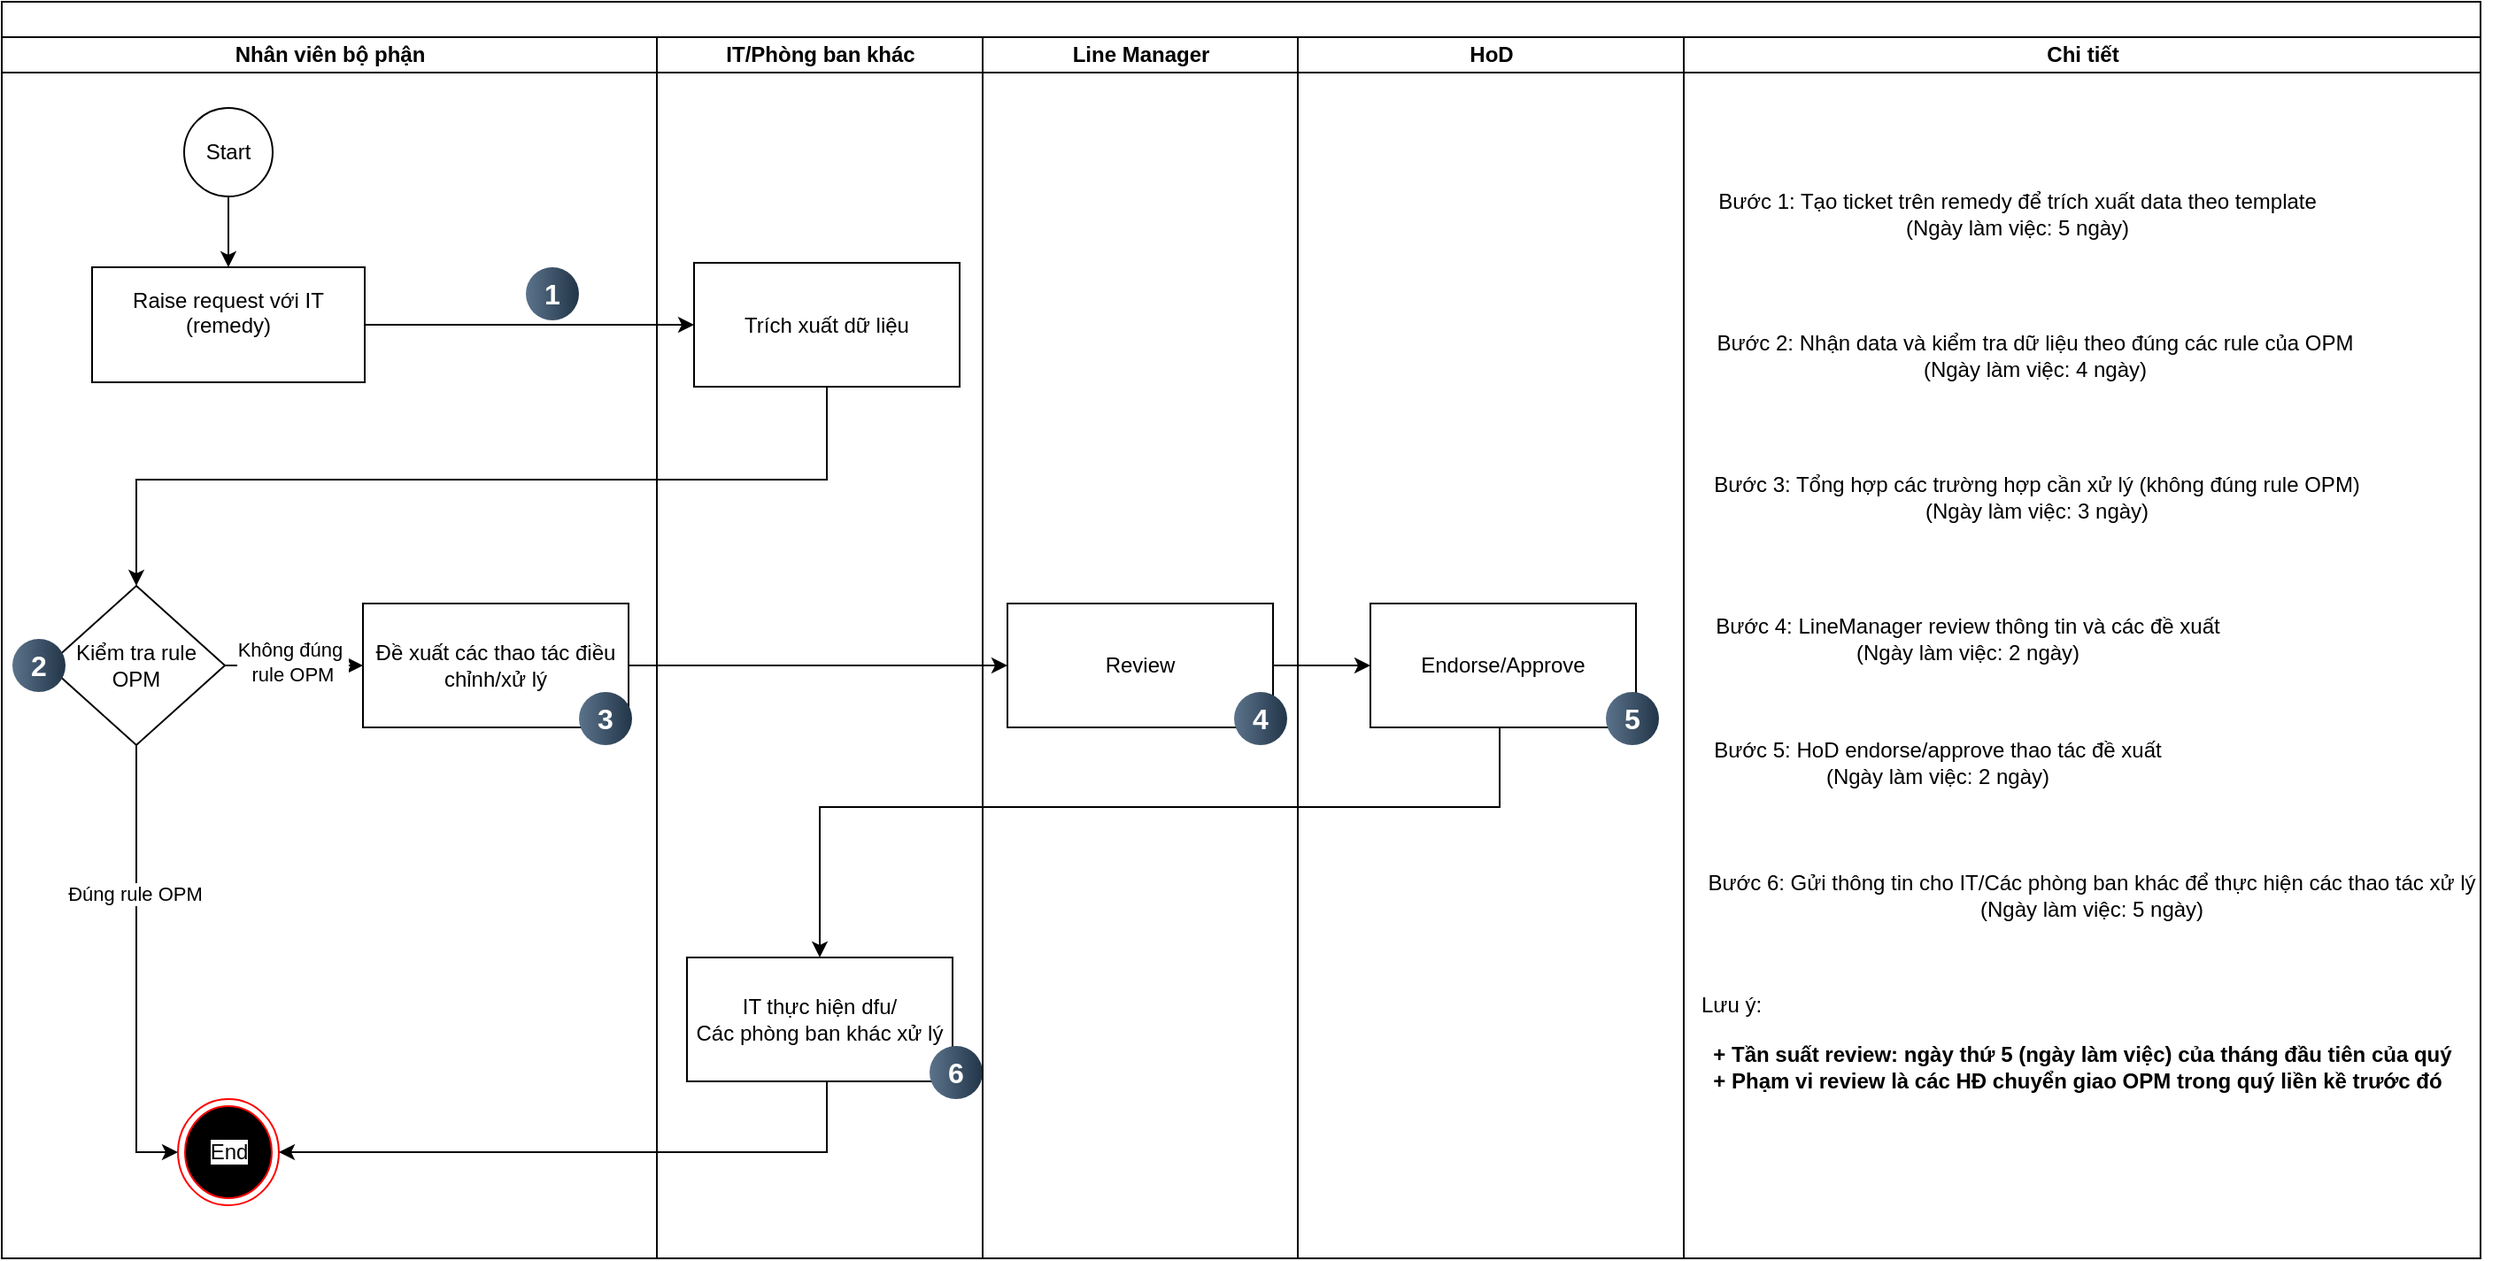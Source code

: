<mxfile version="25.0.3">
  <diagram name="Trang-1" id="QhD96t90_DY993_v4mdY">
    <mxGraphModel dx="1518" dy="665" grid="1" gridSize="10" guides="1" tooltips="1" connect="1" arrows="1" fold="1" page="1" pageScale="1" pageWidth="827" pageHeight="1169" math="0" shadow="0">
      <root>
        <mxCell id="0" />
        <mxCell id="1" parent="0" />
        <mxCell id="mr53FbRQkBS4EaLJWwcR-5" value="" style="swimlane;childLayout=stackLayout;resizeParent=1;resizeParentMax=0;startSize=20;html=1;" vertex="1" parent="1">
          <mxGeometry x="54.0" y="60" width="1400" height="710" as="geometry" />
        </mxCell>
        <mxCell id="mr53FbRQkBS4EaLJWwcR-6" value="Nhân viên bộ phận" style="swimlane;startSize=20;html=1;" vertex="1" parent="mr53FbRQkBS4EaLJWwcR-5">
          <mxGeometry y="20" width="370" height="690" as="geometry" />
        </mxCell>
        <mxCell id="mr53FbRQkBS4EaLJWwcR-15" value="" style="edgeStyle=orthogonalEdgeStyle;rounded=0;orthogonalLoop=1;jettySize=auto;html=1;" edge="1" parent="mr53FbRQkBS4EaLJWwcR-6" source="mr53FbRQkBS4EaLJWwcR-1" target="mr53FbRQkBS4EaLJWwcR-2">
          <mxGeometry relative="1" as="geometry" />
        </mxCell>
        <mxCell id="mr53FbRQkBS4EaLJWwcR-1" value="Start" style="ellipse;whiteSpace=wrap;html=1;aspect=fixed;" vertex="1" parent="mr53FbRQkBS4EaLJWwcR-6">
          <mxGeometry x="103" y="40" width="50" height="50" as="geometry" />
        </mxCell>
        <mxCell id="mr53FbRQkBS4EaLJWwcR-2" value="Raise request với IT (remedy)&lt;div&gt;&lt;br&gt;&lt;/div&gt;" style="rounded=0;whiteSpace=wrap;html=1;" vertex="1" parent="mr53FbRQkBS4EaLJWwcR-6">
          <mxGeometry x="51" y="130" width="154" height="65" as="geometry" />
        </mxCell>
        <mxCell id="mr53FbRQkBS4EaLJWwcR-35" value="" style="edgeStyle=orthogonalEdgeStyle;rounded=0;orthogonalLoop=1;jettySize=auto;html=1;" edge="1" parent="mr53FbRQkBS4EaLJWwcR-6" source="mr53FbRQkBS4EaLJWwcR-3" target="mr53FbRQkBS4EaLJWwcR-23">
          <mxGeometry relative="1" as="geometry">
            <Array as="points">
              <mxPoint x="76" y="630" />
            </Array>
          </mxGeometry>
        </mxCell>
        <mxCell id="mr53FbRQkBS4EaLJWwcR-40" value="Đúng rule OPM" style="edgeLabel;html=1;align=center;verticalAlign=middle;resizable=0;points=[];" vertex="1" connectable="0" parent="mr53FbRQkBS4EaLJWwcR-35">
          <mxGeometry x="-0.336" y="-1" relative="1" as="geometry">
            <mxPoint as="offset" />
          </mxGeometry>
        </mxCell>
        <mxCell id="mr53FbRQkBS4EaLJWwcR-3" value="Kiểm tra rule OPM" style="rhombus;whiteSpace=wrap;html=1;" vertex="1" parent="mr53FbRQkBS4EaLJWwcR-6">
          <mxGeometry x="26" y="310" width="100" height="90" as="geometry" />
        </mxCell>
        <mxCell id="mr53FbRQkBS4EaLJWwcR-23" value="&lt;span style=&quot;background-color: rgb(255, 255, 255);&quot;&gt;End&lt;/span&gt;" style="ellipse;html=1;shape=endState;fillColor=#000000;strokeColor=#ff0000;" vertex="1" parent="mr53FbRQkBS4EaLJWwcR-6">
          <mxGeometry x="99.5" y="600" width="57" height="60" as="geometry" />
        </mxCell>
        <mxCell id="mr53FbRQkBS4EaLJWwcR-84" value="2" style="ellipse;whiteSpace=wrap;html=1;aspect=fixed;rotation=0;gradientColor=#223548;strokeColor=none;gradientDirection=east;fillColor=#5b738b;rounded=0;pointerEvents=0;fontFamily=Helvetica;fontSize=16;fontColor=#FFFFFF;spacingTop=4;spacingBottom=4;spacingLeft=4;spacingRight=4;points=[];fontStyle=1" vertex="1" parent="mr53FbRQkBS4EaLJWwcR-6">
          <mxGeometry x="6.0" y="340" width="30" height="30" as="geometry" />
        </mxCell>
        <mxCell id="mr53FbRQkBS4EaLJWwcR-42" value="1" style="ellipse;whiteSpace=wrap;html=1;aspect=fixed;rotation=0;gradientColor=#223548;strokeColor=none;gradientDirection=east;fillColor=#5b738b;rounded=0;pointerEvents=0;fontFamily=Helvetica;fontSize=16;fontColor=#FFFFFF;spacingTop=4;spacingBottom=4;spacingLeft=4;spacingRight=4;points=[];fontStyle=1" vertex="1" parent="mr53FbRQkBS4EaLJWwcR-6">
          <mxGeometry x="296" y="130" width="30" height="30" as="geometry" />
        </mxCell>
        <mxCell id="mr53FbRQkBS4EaLJWwcR-36" value="Đề xuất các thao tác điều chỉnh/xử lý" style="rounded=0;whiteSpace=wrap;html=1;" vertex="1" parent="mr53FbRQkBS4EaLJWwcR-6">
          <mxGeometry x="204" y="320" width="150" height="70" as="geometry" />
        </mxCell>
        <mxCell id="mr53FbRQkBS4EaLJWwcR-37" style="edgeStyle=orthogonalEdgeStyle;rounded=0;orthogonalLoop=1;jettySize=auto;html=1;entryX=0;entryY=0.5;entryDx=0;entryDy=0;" edge="1" parent="mr53FbRQkBS4EaLJWwcR-6" source="mr53FbRQkBS4EaLJWwcR-3" target="mr53FbRQkBS4EaLJWwcR-36">
          <mxGeometry relative="1" as="geometry" />
        </mxCell>
        <mxCell id="mr53FbRQkBS4EaLJWwcR-38" value="NO" style="edgeLabel;html=1;align=center;verticalAlign=middle;resizable=0;points=[];" vertex="1" connectable="0" parent="mr53FbRQkBS4EaLJWwcR-37">
          <mxGeometry x="-0.057" y="-1" relative="1" as="geometry">
            <mxPoint as="offset" />
          </mxGeometry>
        </mxCell>
        <mxCell id="mr53FbRQkBS4EaLJWwcR-41" value="Không đúng&amp;nbsp;&lt;div&gt;rule OPM&lt;/div&gt;" style="edgeLabel;html=1;align=center;verticalAlign=middle;resizable=0;points=[];" vertex="1" connectable="0" parent="mr53FbRQkBS4EaLJWwcR-37">
          <mxGeometry x="-0.035" y="2" relative="1" as="geometry">
            <mxPoint as="offset" />
          </mxGeometry>
        </mxCell>
        <mxCell id="mr53FbRQkBS4EaLJWwcR-83" value="3" style="ellipse;whiteSpace=wrap;html=1;aspect=fixed;rotation=0;gradientColor=#223548;strokeColor=none;gradientDirection=east;fillColor=#5b738b;rounded=0;pointerEvents=0;fontFamily=Helvetica;fontSize=16;fontColor=#FFFFFF;spacingTop=4;spacingBottom=4;spacingLeft=4;spacingRight=4;points=[];fontStyle=1" vertex="1" parent="mr53FbRQkBS4EaLJWwcR-6">
          <mxGeometry x="326" y="370" width="30" height="30" as="geometry" />
        </mxCell>
        <mxCell id="mr53FbRQkBS4EaLJWwcR-7" value="IT/Phòng ban khác" style="swimlane;startSize=20;html=1;" vertex="1" parent="mr53FbRQkBS4EaLJWwcR-5">
          <mxGeometry x="370" y="20" width="184" height="690" as="geometry" />
        </mxCell>
        <mxCell id="mr53FbRQkBS4EaLJWwcR-9" value="&lt;div&gt;Trích xuất dữ liệu&lt;/div&gt;" style="rounded=0;whiteSpace=wrap;html=1;" vertex="1" parent="mr53FbRQkBS4EaLJWwcR-7">
          <mxGeometry x="21" y="127.5" width="150" height="70" as="geometry" />
        </mxCell>
        <mxCell id="mr53FbRQkBS4EaLJWwcR-14" value="&lt;div&gt;IT thực hiện dfu/&lt;/div&gt;&lt;div&gt;Các phòng ban khác xử lý&lt;/div&gt;" style="rounded=0;whiteSpace=wrap;html=1;" vertex="1" parent="mr53FbRQkBS4EaLJWwcR-7">
          <mxGeometry x="17" y="520" width="150" height="70" as="geometry" />
        </mxCell>
        <mxCell id="mr53FbRQkBS4EaLJWwcR-79" value="6" style="ellipse;whiteSpace=wrap;html=1;aspect=fixed;rotation=0;gradientColor=#223548;strokeColor=none;gradientDirection=east;fillColor=#5b738b;rounded=0;pointerEvents=0;fontFamily=Helvetica;fontSize=16;fontColor=#FFFFFF;spacingTop=4;spacingBottom=4;spacingLeft=4;spacingRight=4;points=[];fontStyle=1" vertex="1" parent="mr53FbRQkBS4EaLJWwcR-7">
          <mxGeometry x="154" y="570" width="30" height="30" as="geometry" />
        </mxCell>
        <mxCell id="mr53FbRQkBS4EaLJWwcR-8" value="Line Manager" style="swimlane;startSize=20;html=1;" vertex="1" parent="mr53FbRQkBS4EaLJWwcR-5">
          <mxGeometry x="554" y="20" width="178" height="690" as="geometry" />
        </mxCell>
        <mxCell id="mr53FbRQkBS4EaLJWwcR-10" value="&lt;div&gt;Review&lt;/div&gt;" style="rounded=0;whiteSpace=wrap;html=1;" vertex="1" parent="mr53FbRQkBS4EaLJWwcR-8">
          <mxGeometry x="14" y="320" width="150" height="70" as="geometry" />
        </mxCell>
        <mxCell id="mr53FbRQkBS4EaLJWwcR-82" value="4" style="ellipse;whiteSpace=wrap;html=1;aspect=fixed;rotation=0;gradientColor=#223548;strokeColor=none;gradientDirection=east;fillColor=#5b738b;rounded=0;pointerEvents=0;fontFamily=Helvetica;fontSize=16;fontColor=#FFFFFF;spacingTop=4;spacingBottom=4;spacingLeft=4;spacingRight=4;points=[];fontStyle=1" vertex="1" parent="mr53FbRQkBS4EaLJWwcR-8">
          <mxGeometry x="142" y="370" width="30" height="30" as="geometry" />
        </mxCell>
        <mxCell id="mr53FbRQkBS4EaLJWwcR-11" value="HoD" style="swimlane;startSize=20;html=1;" vertex="1" parent="mr53FbRQkBS4EaLJWwcR-5">
          <mxGeometry x="732" y="20" width="218" height="690" as="geometry" />
        </mxCell>
        <mxCell id="mr53FbRQkBS4EaLJWwcR-12" value="&lt;div&gt;Endorse/Approve&lt;/div&gt;" style="rounded=0;whiteSpace=wrap;html=1;" vertex="1" parent="mr53FbRQkBS4EaLJWwcR-11">
          <mxGeometry x="41" y="320" width="150" height="70" as="geometry" />
        </mxCell>
        <mxCell id="mr53FbRQkBS4EaLJWwcR-80" value="5" style="ellipse;whiteSpace=wrap;html=1;aspect=fixed;rotation=0;gradientColor=#223548;strokeColor=none;gradientDirection=east;fillColor=#5b738b;rounded=0;pointerEvents=0;fontFamily=Helvetica;fontSize=16;fontColor=#FFFFFF;spacingTop=4;spacingBottom=4;spacingLeft=4;spacingRight=4;points=[];fontStyle=1" vertex="1" parent="mr53FbRQkBS4EaLJWwcR-11">
          <mxGeometry x="174" y="370" width="30" height="30" as="geometry" />
        </mxCell>
        <mxCell id="mr53FbRQkBS4EaLJWwcR-13" value="Chi tiết" style="swimlane;startSize=20;html=1;" vertex="1" parent="mr53FbRQkBS4EaLJWwcR-5">
          <mxGeometry x="950" y="20" width="450" height="690" as="geometry" />
        </mxCell>
        <mxCell id="mr53FbRQkBS4EaLJWwcR-27" value="Bước 1: Tạo ticket trên remedy để trích xuất data&amp;nbsp;&lt;span style=&quot;background-color: initial;&quot;&gt;theo template&lt;/span&gt;&lt;div&gt;&lt;div&gt;(Ngày làm việc: 5 ngày)&lt;/div&gt;&lt;/div&gt;" style="text;html=1;align=center;verticalAlign=middle;resizable=0;points=[];autosize=1;strokeColor=none;fillColor=none;" vertex="1" parent="mr53FbRQkBS4EaLJWwcR-13">
          <mxGeometry x="8" y="80" width="360" height="40" as="geometry" />
        </mxCell>
        <mxCell id="mr53FbRQkBS4EaLJWwcR-30" value="Bước 2: Nhận data và kiểm tra dữ liệu&amp;nbsp;&lt;span style=&quot;background-color: initial;&quot;&gt;theo đúng các rule của OPM&lt;/span&gt;&lt;div&gt;&lt;div&gt;(Ngày làm việc: 4 ngày)&lt;/div&gt;&lt;/div&gt;" style="text;html=1;align=center;verticalAlign=middle;resizable=0;points=[];autosize=1;strokeColor=none;fillColor=none;" vertex="1" parent="mr53FbRQkBS4EaLJWwcR-13">
          <mxGeometry x="8" y="160" width="380" height="40" as="geometry" />
        </mxCell>
        <mxCell id="mr53FbRQkBS4EaLJWwcR-31" value="Bước 3: Tổng hợp các trường hợp cần xử lý&amp;nbsp;&lt;span style=&quot;background-color: initial;&quot;&gt;(không đúng rule OPM)&lt;/span&gt;&lt;div&gt;&lt;div&gt;&lt;div&gt;(Ngày làm việc: 3 ngày)&lt;/div&gt;&lt;/div&gt;&lt;/div&gt;" style="text;html=1;align=center;verticalAlign=middle;resizable=0;points=[];autosize=1;strokeColor=none;fillColor=none;" vertex="1" parent="mr53FbRQkBS4EaLJWwcR-13">
          <mxGeometry x="4" y="240" width="390" height="40" as="geometry" />
        </mxCell>
        <mxCell id="mr53FbRQkBS4EaLJWwcR-32" value="Bước 4: LineManager review thông tin và các đề xuất&lt;div&gt;&lt;div&gt;&lt;div&gt;(Ngày làm việc: 2 ngày)&lt;/div&gt;&lt;/div&gt;&lt;/div&gt;" style="text;html=1;align=center;verticalAlign=middle;resizable=0;points=[];autosize=1;strokeColor=none;fillColor=none;" vertex="1" parent="mr53FbRQkBS4EaLJWwcR-13">
          <mxGeometry x="5" y="320" width="310" height="40" as="geometry" />
        </mxCell>
        <mxCell id="mr53FbRQkBS4EaLJWwcR-33" value="Bước 5: HoD endorse/approve thao tác đề xuất&lt;div&gt;&lt;div&gt;&lt;div&gt;(Ngày làm việc: 2 ngày)&lt;/div&gt;&lt;/div&gt;&lt;/div&gt;" style="text;html=1;align=center;verticalAlign=middle;resizable=0;points=[];autosize=1;strokeColor=none;fillColor=none;" vertex="1" parent="mr53FbRQkBS4EaLJWwcR-13">
          <mxGeometry x="3" y="390" width="280" height="40" as="geometry" />
        </mxCell>
        <mxCell id="mr53FbRQkBS4EaLJWwcR-34" value="Bước 6: Gửi thông tin cho IT/Các phòng ban khác để&amp;nbsp;&lt;span style=&quot;background-color: initial;&quot;&gt;thực hiện các thao tác xử lý&lt;/span&gt;&lt;div&gt;&lt;div&gt;(Ngày làm việc: 5 ngày)&lt;/div&gt;&lt;/div&gt;" style="text;html=1;align=center;verticalAlign=middle;resizable=0;points=[];autosize=1;strokeColor=none;fillColor=none;" vertex="1" parent="mr53FbRQkBS4EaLJWwcR-13">
          <mxGeometry y="465" width="460" height="40" as="geometry" />
        </mxCell>
        <mxCell id="mr53FbRQkBS4EaLJWwcR-85" value="Lưu ý:&amp;nbsp;&lt;div&gt;&lt;br&gt;&lt;div&gt;&lt;b&gt;&amp;nbsp; + Tần suất review: ngày thứ 5 (ngày làm việc) của tháng đầu tiên của quý&lt;/b&gt;&lt;/div&gt;&lt;div&gt;&lt;b&gt;&amp;nbsp; +&amp;nbsp;&lt;/b&gt;&lt;span style=&quot;background-color: initial;&quot;&gt;&lt;b&gt;Phạm vi review là các HĐ chuyển giao OPM trong quý liền kề trước đó&lt;/b&gt;&lt;/span&gt;&lt;/div&gt;&lt;div&gt;&lt;span style=&quot;background-color: initial;&quot;&gt;&lt;b&gt;&lt;br&gt;&lt;/b&gt;&lt;/span&gt;&lt;/div&gt;&lt;/div&gt;" style="text;html=1;align=left;verticalAlign=middle;resizable=0;points=[];autosize=1;strokeColor=none;fillColor=none;" vertex="1" parent="mr53FbRQkBS4EaLJWwcR-13">
          <mxGeometry x="8.0" y="530" width="450" height="90" as="geometry" />
        </mxCell>
        <mxCell id="mr53FbRQkBS4EaLJWwcR-16" style="edgeStyle=orthogonalEdgeStyle;rounded=0;orthogonalLoop=1;jettySize=auto;html=1;entryX=0;entryY=0.5;entryDx=0;entryDy=0;" edge="1" parent="mr53FbRQkBS4EaLJWwcR-5" source="mr53FbRQkBS4EaLJWwcR-2" target="mr53FbRQkBS4EaLJWwcR-9">
          <mxGeometry relative="1" as="geometry" />
        </mxCell>
        <mxCell id="mr53FbRQkBS4EaLJWwcR-17" style="edgeStyle=orthogonalEdgeStyle;rounded=0;orthogonalLoop=1;jettySize=auto;html=1;" edge="1" parent="mr53FbRQkBS4EaLJWwcR-5" source="mr53FbRQkBS4EaLJWwcR-9" target="mr53FbRQkBS4EaLJWwcR-3">
          <mxGeometry relative="1" as="geometry">
            <Array as="points">
              <mxPoint x="466" y="270" />
              <mxPoint x="76" y="270" />
            </Array>
          </mxGeometry>
        </mxCell>
        <mxCell id="mr53FbRQkBS4EaLJWwcR-19" style="edgeStyle=orthogonalEdgeStyle;rounded=0;orthogonalLoop=1;jettySize=auto;html=1;entryX=0;entryY=0.5;entryDx=0;entryDy=0;" edge="1" parent="mr53FbRQkBS4EaLJWwcR-5" source="mr53FbRQkBS4EaLJWwcR-10" target="mr53FbRQkBS4EaLJWwcR-12">
          <mxGeometry relative="1" as="geometry" />
        </mxCell>
        <mxCell id="mr53FbRQkBS4EaLJWwcR-20" style="edgeStyle=orthogonalEdgeStyle;rounded=0;orthogonalLoop=1;jettySize=auto;html=1;" edge="1" parent="mr53FbRQkBS4EaLJWwcR-5" source="mr53FbRQkBS4EaLJWwcR-12" target="mr53FbRQkBS4EaLJWwcR-14">
          <mxGeometry relative="1" as="geometry">
            <Array as="points">
              <mxPoint x="846" y="455" />
              <mxPoint x="462" y="455" />
            </Array>
          </mxGeometry>
        </mxCell>
        <mxCell id="mr53FbRQkBS4EaLJWwcR-26" style="edgeStyle=orthogonalEdgeStyle;rounded=0;orthogonalLoop=1;jettySize=auto;html=1;entryX=1;entryY=0.5;entryDx=0;entryDy=0;" edge="1" parent="mr53FbRQkBS4EaLJWwcR-5" source="mr53FbRQkBS4EaLJWwcR-14" target="mr53FbRQkBS4EaLJWwcR-23">
          <mxGeometry relative="1" as="geometry">
            <Array as="points">
              <mxPoint x="466" y="650" />
            </Array>
          </mxGeometry>
        </mxCell>
        <mxCell id="mr53FbRQkBS4EaLJWwcR-39" style="edgeStyle=orthogonalEdgeStyle;rounded=0;orthogonalLoop=1;jettySize=auto;html=1;entryX=0;entryY=0.5;entryDx=0;entryDy=0;" edge="1" parent="mr53FbRQkBS4EaLJWwcR-5" source="mr53FbRQkBS4EaLJWwcR-36" target="mr53FbRQkBS4EaLJWwcR-10">
          <mxGeometry relative="1" as="geometry" />
        </mxCell>
      </root>
    </mxGraphModel>
  </diagram>
</mxfile>
